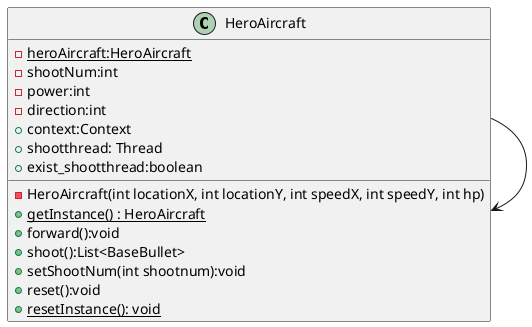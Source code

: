 @startuml
class HeroAircraft {
    -{static} heroAircraft:HeroAircraft
    - shootNum:int
    - power:int
    - direction:int
    + context:Context
    + shootthread: Thread
    + exist_shootthread:boolean

    - HeroAircraft(int locationX, int locationY, int speedX, int speedY, int hp)
    + {static} getInstance() : HeroAircraft
    + forward():void
    + shoot():List<BaseBullet>
    + setShootNum(int shootnum):void
    + reset():void
    +{static} resetInstance(): void
}

HeroAircraft -->HeroAircraft
@enduml
